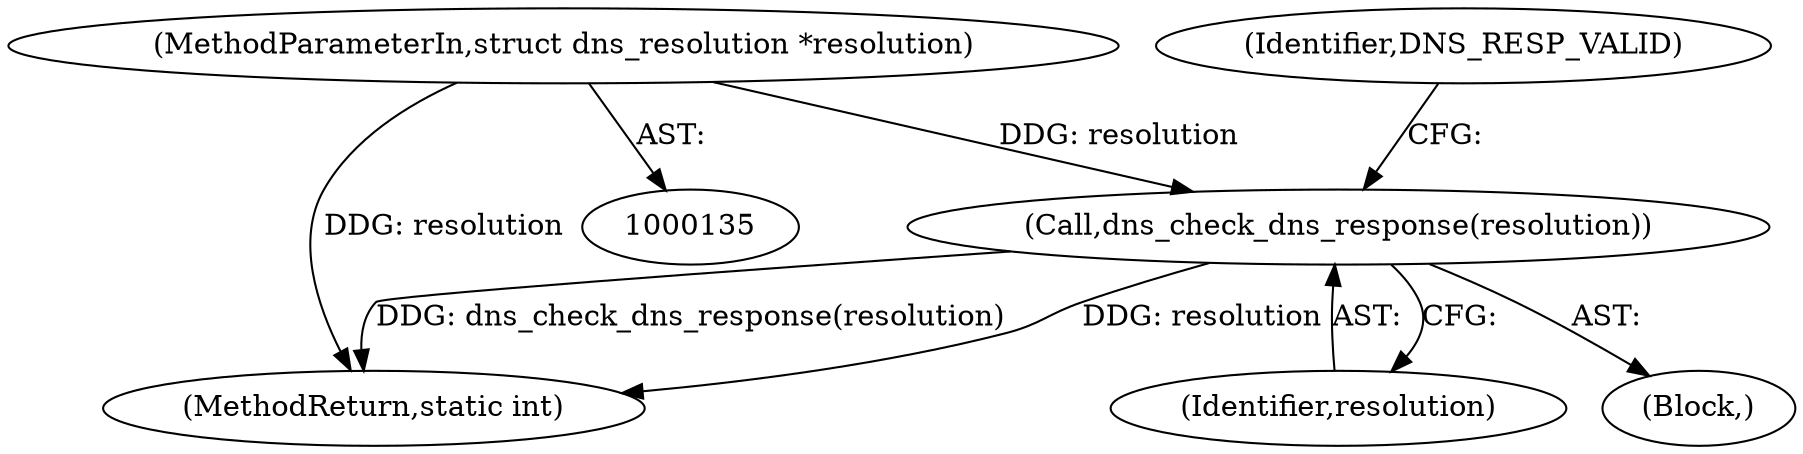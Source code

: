 digraph "0_haproxy_efbbdf72992cd20458259962346044cafd9331c0@pointer" {
"1000138" [label="(MethodParameterIn,struct dns_resolution *resolution)"];
"1001152" [label="(Call,dns_check_dns_response(resolution))"];
"1001153" [label="(Identifier,resolution)"];
"1000138" [label="(MethodParameterIn,struct dns_resolution *resolution)"];
"1001152" [label="(Call,dns_check_dns_response(resolution))"];
"1001155" [label="(Identifier,DNS_RESP_VALID)"];
"1001156" [label="(MethodReturn,static int)"];
"1000140" [label="(Block,)"];
"1000138" -> "1000135"  [label="AST: "];
"1000138" -> "1001156"  [label="DDG: resolution"];
"1000138" -> "1001152"  [label="DDG: resolution"];
"1001152" -> "1000140"  [label="AST: "];
"1001152" -> "1001153"  [label="CFG: "];
"1001153" -> "1001152"  [label="AST: "];
"1001155" -> "1001152"  [label="CFG: "];
"1001152" -> "1001156"  [label="DDG: dns_check_dns_response(resolution)"];
"1001152" -> "1001156"  [label="DDG: resolution"];
}
